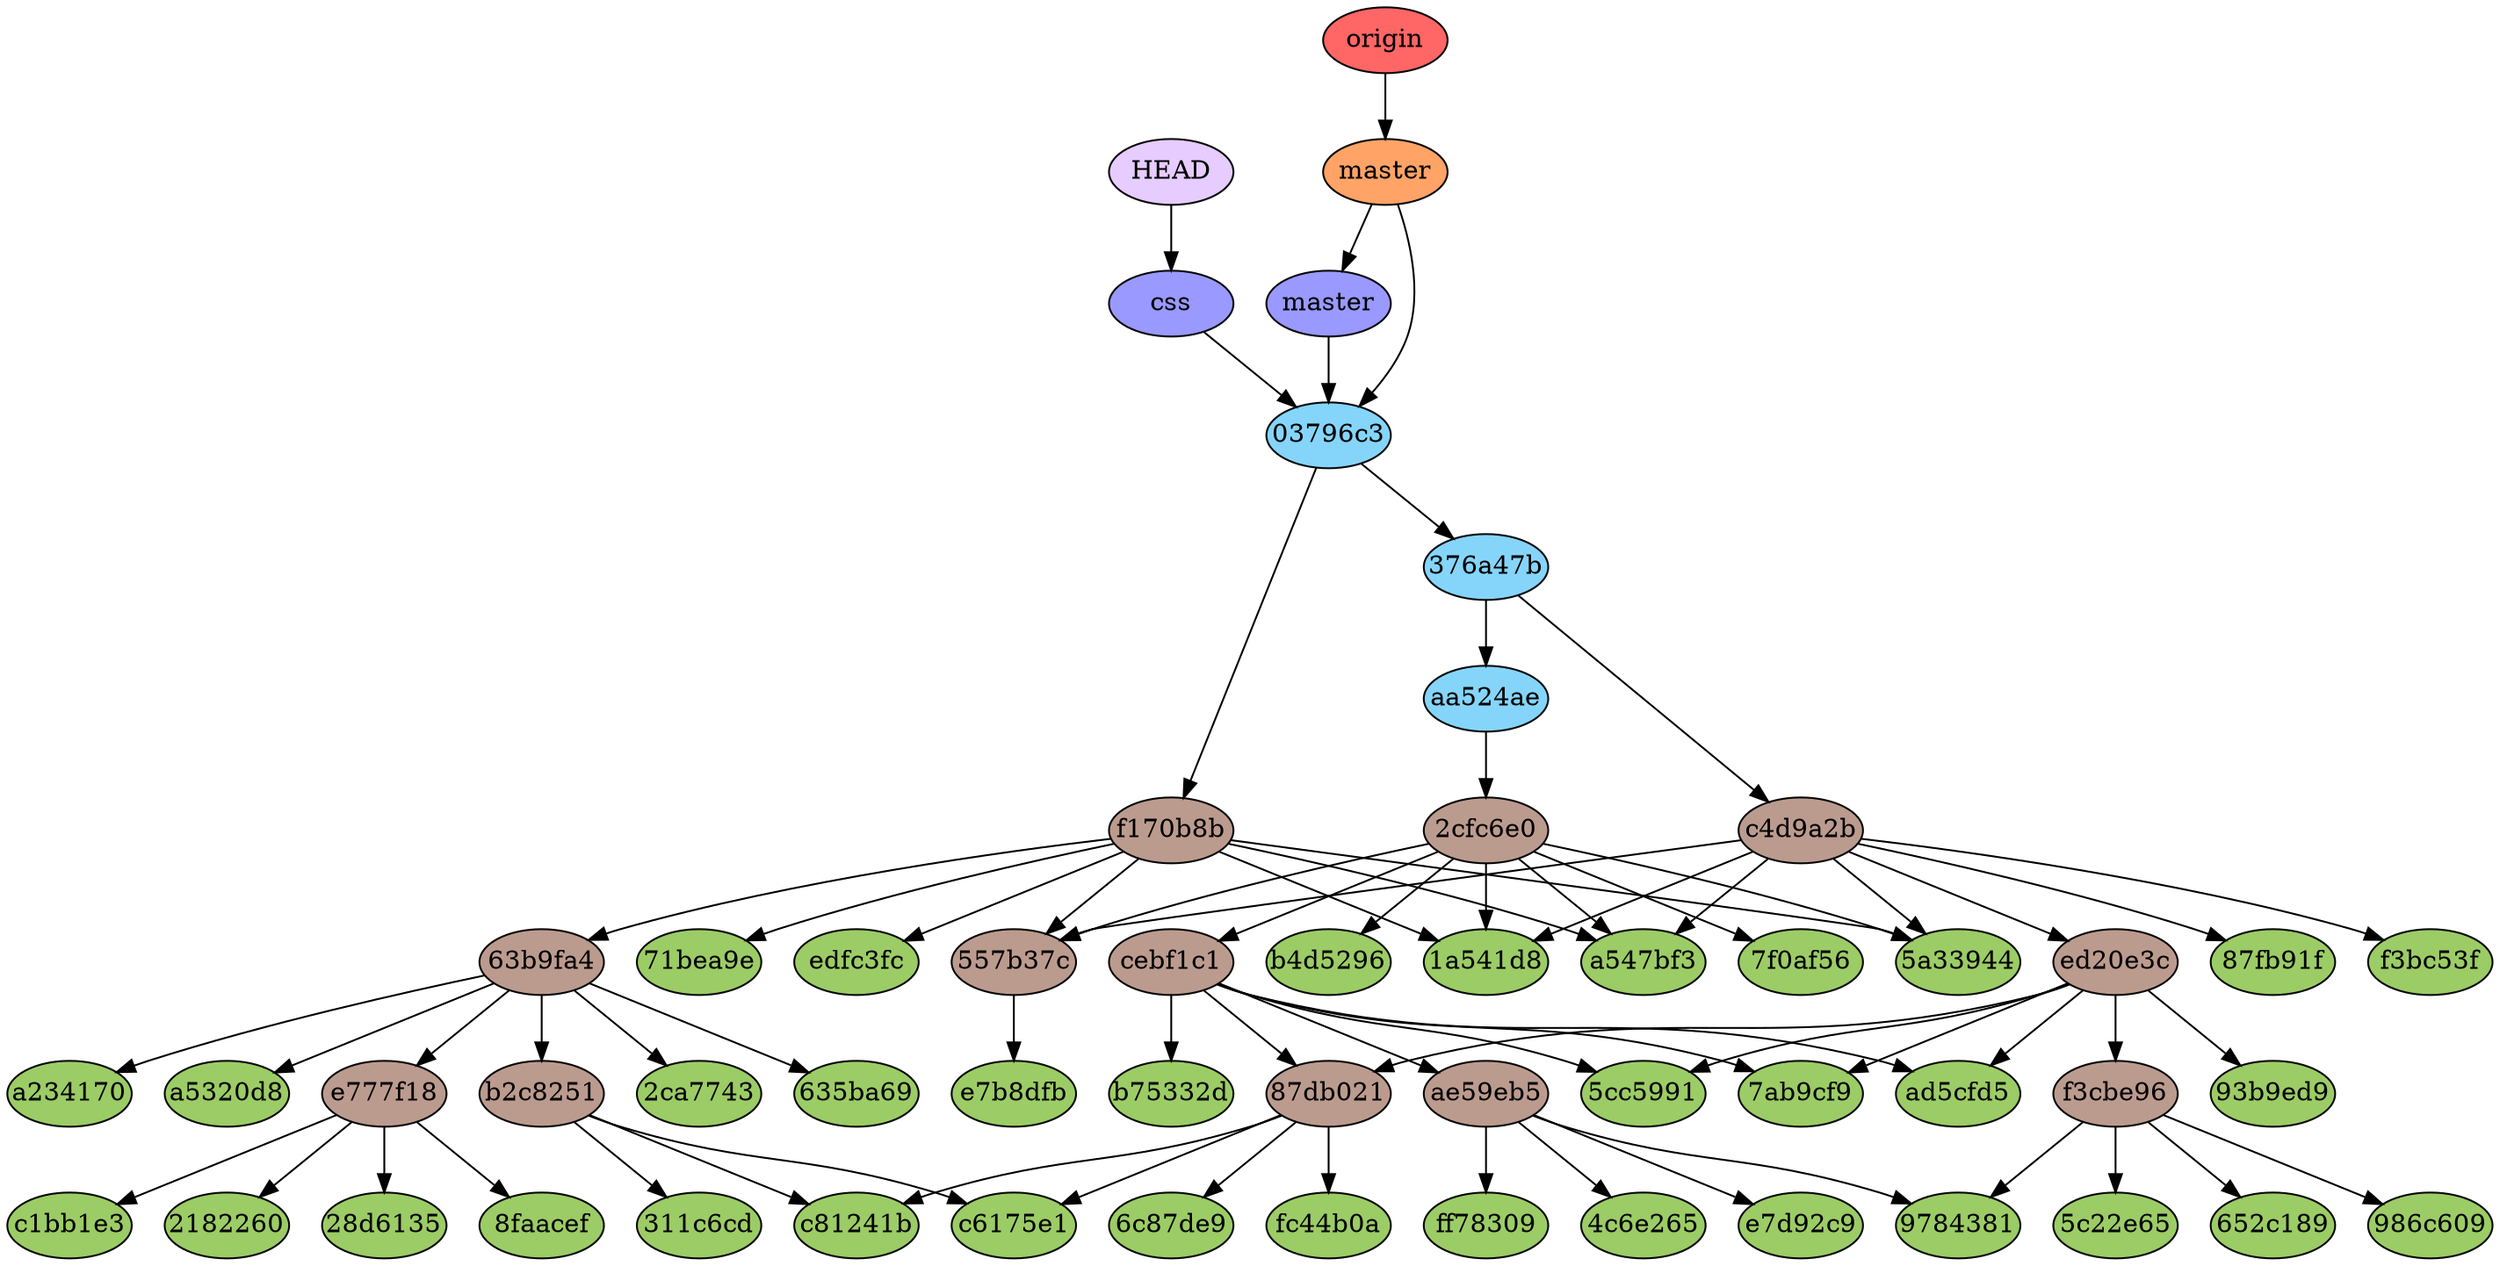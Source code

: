digraph auto {
	graph [bgcolor=transparent]
	node [fixedsize=true style=filled width=0.95]
	"1a541d875391fc8c789aa8008d94da3c71c3f25c" [label="1a541d8" fillcolor="#9ccc66"]
	"21822609aaec45f1cd5e0cae58508f18276edf7f" [label=2182260 fillcolor="#9ccc66"]
	"28d613597741be06e246d0f3ccc57e1be8689c07" [label="28d6135" fillcolor="#9ccc66"]
	"2ca7743d9e937b4a0426f9ca7a37521fb1353356" [label="2ca7743" fillcolor="#9ccc66"]
	"311c6cd78da3f862986d410a1bad4f5f574e7100" [label="311c6cd" fillcolor="#9ccc66"]
	"4c6e2655adb10b13b194888c38c00a4c250473bf" [label="4c6e265" fillcolor="#9ccc66"]
	"5a33944a9b41b59a9cf06ee4bb5586c77510f06b" [label="5a33944" fillcolor="#9ccc66"]
	"5c22e650a3e2857f520fec576647b894b2bc4ea8" [label="5c22e65" fillcolor="#9ccc66"]
	"5cc599199a209194402afe8d3ae5ca1e39bc427c" [label="5cc5991" fillcolor="#9ccc66"]
	"635ba69bb1a98456f90c6f0dda5318bcca6dc237" [label="635ba69" fillcolor="#9ccc66"]
	"652c189c2b3b69accaea73b792ff52686162c21b" [label="652c189" fillcolor="#9ccc66"]
	"6c87de9bb3358469122cc991d5cf578927246184" [label="6c87de9" fillcolor="#9ccc66"]
	"71bea9e67bf68468e717a652f09343e5feac6193" [label="71bea9e" fillcolor="#9ccc66"]
	"7ab9cf9ea3bf2440d06664ed158038ceb5a37014" [label="7ab9cf9" fillcolor="#9ccc66"]
	"7f0af56e8553b4c07716a8ad52e64091c329681c" [label="7f0af56" fillcolor="#9ccc66"]
	"87fb91f1cf0c6aeaa531aca4f6506ab0dc674500" [label="87fb91f" fillcolor="#9ccc66"]
	"8faacef611a1ed25b2e134eda9d02a25e4883acc" [label="8faacef" fillcolor="#9ccc66"]
	"93b9ed940bd04ae070413ae846156f4ad8db69c9" [label="93b9ed9" fillcolor="#9ccc66"]
	"9784381de9e867dcd30ff76b20edf4f16c34e0c6" [label=9784381 fillcolor="#9ccc66"]
	"986c60958fb9c9fa0fcfd72fde36149c438d9abb" [label="986c609" fillcolor="#9ccc66"]
	a2341702ec964d2255d794ef41b336383e921d08 [label=a234170 fillcolor="#9ccc66"]
	a5320d8bca75d6b84b2706bea553ea570614a827 [label=a5320d8 fillcolor="#9ccc66"]
	a547bf36d8d11a4f89c59c144f24795749086dd1 [label=a547bf3 fillcolor="#9ccc66"]
	ad5cfd5daf89b2ab3527b109adced04e907e3280 [label=ad5cfd5 fillcolor="#9ccc66"]
	b4d52966d4b298267c83d1f667e8e14ea187e11f [label=b4d5296 fillcolor="#9ccc66"]
	b75332d6604cc8b0b1f48b2245243f76dc6cca49 [label=b75332d fillcolor="#9ccc66"]
	c1bb1e3cbdf16008e4387c0e4ccbff7b221f07a3 [label=c1bb1e3 fillcolor="#9ccc66"]
	c6175e1cef1875082c013bcdb1a2d5f4bf995f60 [label=c6175e1 fillcolor="#9ccc66"]
	c81241b16463ee9fd3251b5a5dceb7189f14494d [label=c81241b fillcolor="#9ccc66"]
	e7b8dfb1b2a60bd50538bec9f876511b9cac21e3 [label=e7b8dfb fillcolor="#9ccc66"]
	e7d92c957ca77292c14dce6d31563ca621b6e181 [label=e7d92c9 fillcolor="#9ccc66"]
	edfc3fcd8390f0863689764dfb1455a463e2e888 [label=edfc3fc fillcolor="#9ccc66"]
	f3bc53ff03f7f8ff986a949039a034d820b61c03 [label=f3bc53f fillcolor="#9ccc66"]
	fc44b0a3796c0e0a64c3d858ca038bd4570465d9 [label=fc44b0a fillcolor="#9ccc66"]
	ff78309a64c750adc24cd35b241e2b73942e7541 [label=ff78309 fillcolor="#9ccc66"]
	"2cfc6e0a3efdbc1be16bb74a6c4f97a4ca6e87bf" [label="2cfc6e0" fillcolor="#bc9b8f"]
	"2cfc6e0a3efdbc1be16bb74a6c4f97a4ca6e87bf" -> a547bf36d8d11a4f89c59c144f24795749086dd1
	"2cfc6e0a3efdbc1be16bb74a6c4f97a4ca6e87bf" -> "1a541d875391fc8c789aa8008d94da3c71c3f25c"
	"2cfc6e0a3efdbc1be16bb74a6c4f97a4ca6e87bf" -> b4d52966d4b298267c83d1f667e8e14ea187e11f
	"2cfc6e0a3efdbc1be16bb74a6c4f97a4ca6e87bf" -> "7f0af56e8553b4c07716a8ad52e64091c329681c"
	"2cfc6e0a3efdbc1be16bb74a6c4f97a4ca6e87bf" -> "557b37c44d5cb352ff331f90e7fba0189cdfa65e"
	"2cfc6e0a3efdbc1be16bb74a6c4f97a4ca6e87bf" -> cebf1c1f4f7441ab5b34a059870325795c2cc2c8
	"2cfc6e0a3efdbc1be16bb74a6c4f97a4ca6e87bf" -> "5a33944a9b41b59a9cf06ee4bb5586c77510f06b"
	"557b37c44d5cb352ff331f90e7fba0189cdfa65e" [label="557b37c" fillcolor="#bc9b8f"]
	"557b37c44d5cb352ff331f90e7fba0189cdfa65e" -> e7b8dfb1b2a60bd50538bec9f876511b9cac21e3
	"63b9fa41a1dd1cdb152a2011612b00ce8969fd8b" [label="63b9fa4" fillcolor="#bc9b8f"]
	"63b9fa41a1dd1cdb152a2011612b00ce8969fd8b" -> "2ca7743d9e937b4a0426f9ca7a37521fb1353356"
	"63b9fa41a1dd1cdb152a2011612b00ce8969fd8b" -> a5320d8bca75d6b84b2706bea553ea570614a827
	"63b9fa41a1dd1cdb152a2011612b00ce8969fd8b" -> b2c8251145293929e956c87e015651bd5f1f608f
	"63b9fa41a1dd1cdb152a2011612b00ce8969fd8b" -> e777f18a7ce1baeb21fb446382cb6867d7c69e80
	"63b9fa41a1dd1cdb152a2011612b00ce8969fd8b" -> a2341702ec964d2255d794ef41b336383e921d08
	"63b9fa41a1dd1cdb152a2011612b00ce8969fd8b" -> "635ba69bb1a98456f90c6f0dda5318bcca6dc237"
	"87db021328500c22433013ec6e3ef46ba07ec31a" [label="87db021" fillcolor="#bc9b8f"]
	"87db021328500c22433013ec6e3ef46ba07ec31a" -> c6175e1cef1875082c013bcdb1a2d5f4bf995f60
	"87db021328500c22433013ec6e3ef46ba07ec31a" -> c81241b16463ee9fd3251b5a5dceb7189f14494d
	"87db021328500c22433013ec6e3ef46ba07ec31a" -> fc44b0a3796c0e0a64c3d858ca038bd4570465d9
	"87db021328500c22433013ec6e3ef46ba07ec31a" -> "6c87de9bb3358469122cc991d5cf578927246184"
	ae59eb5eb25b94da9734e36f4c0720d6b30e7ee9 [label=ae59eb5 fillcolor="#bc9b8f"]
	ae59eb5eb25b94da9734e36f4c0720d6b30e7ee9 -> e7d92c957ca77292c14dce6d31563ca621b6e181
	ae59eb5eb25b94da9734e36f4c0720d6b30e7ee9 -> "4c6e2655adb10b13b194888c38c00a4c250473bf"
	ae59eb5eb25b94da9734e36f4c0720d6b30e7ee9 -> "9784381de9e867dcd30ff76b20edf4f16c34e0c6"
	ae59eb5eb25b94da9734e36f4c0720d6b30e7ee9 -> ff78309a64c750adc24cd35b241e2b73942e7541
	b2c8251145293929e956c87e015651bd5f1f608f [label=b2c8251 fillcolor="#bc9b8f"]
	b2c8251145293929e956c87e015651bd5f1f608f -> c6175e1cef1875082c013bcdb1a2d5f4bf995f60
	b2c8251145293929e956c87e015651bd5f1f608f -> c81241b16463ee9fd3251b5a5dceb7189f14494d
	b2c8251145293929e956c87e015651bd5f1f608f -> "311c6cd78da3f862986d410a1bad4f5f574e7100"
	c4d9a2b3e134f93f851c3a2b803f3cc7ace993b9 [label=c4d9a2b fillcolor="#bc9b8f"]
	c4d9a2b3e134f93f851c3a2b803f3cc7ace993b9 -> a547bf36d8d11a4f89c59c144f24795749086dd1
	c4d9a2b3e134f93f851c3a2b803f3cc7ace993b9 -> "1a541d875391fc8c789aa8008d94da3c71c3f25c"
	c4d9a2b3e134f93f851c3a2b803f3cc7ace993b9 -> f3bc53ff03f7f8ff986a949039a034d820b61c03
	c4d9a2b3e134f93f851c3a2b803f3cc7ace993b9 -> "87fb91f1cf0c6aeaa531aca4f6506ab0dc674500"
	c4d9a2b3e134f93f851c3a2b803f3cc7ace993b9 -> "557b37c44d5cb352ff331f90e7fba0189cdfa65e"
	c4d9a2b3e134f93f851c3a2b803f3cc7ace993b9 -> ed20e3cfe21d6f32a89ac8715972c27599ee2f5d
	c4d9a2b3e134f93f851c3a2b803f3cc7ace993b9 -> "5a33944a9b41b59a9cf06ee4bb5586c77510f06b"
	cebf1c1f4f7441ab5b34a059870325795c2cc2c8 [label=cebf1c1 fillcolor="#bc9b8f"]
	cebf1c1f4f7441ab5b34a059870325795c2cc2c8 -> ad5cfd5daf89b2ab3527b109adced04e907e3280
	cebf1c1f4f7441ab5b34a059870325795c2cc2c8 -> b75332d6604cc8b0b1f48b2245243f76dc6cca49
	cebf1c1f4f7441ab5b34a059870325795c2cc2c8 -> "87db021328500c22433013ec6e3ef46ba07ec31a"
	cebf1c1f4f7441ab5b34a059870325795c2cc2c8 -> ae59eb5eb25b94da9734e36f4c0720d6b30e7ee9
	cebf1c1f4f7441ab5b34a059870325795c2cc2c8 -> "7ab9cf9ea3bf2440d06664ed158038ceb5a37014"
	cebf1c1f4f7441ab5b34a059870325795c2cc2c8 -> "5cc599199a209194402afe8d3ae5ca1e39bc427c"
	e777f18a7ce1baeb21fb446382cb6867d7c69e80 [label=e777f18 fillcolor="#bc9b8f"]
	e777f18a7ce1baeb21fb446382cb6867d7c69e80 -> "8faacef611a1ed25b2e134eda9d02a25e4883acc"
	e777f18a7ce1baeb21fb446382cb6867d7c69e80 -> c1bb1e3cbdf16008e4387c0e4ccbff7b221f07a3
	e777f18a7ce1baeb21fb446382cb6867d7c69e80 -> "28d613597741be06e246d0f3ccc57e1be8689c07"
	e777f18a7ce1baeb21fb446382cb6867d7c69e80 -> "21822609aaec45f1cd5e0cae58508f18276edf7f"
	ed20e3cfe21d6f32a89ac8715972c27599ee2f5d [label=ed20e3c fillcolor="#bc9b8f"]
	ed20e3cfe21d6f32a89ac8715972c27599ee2f5d -> ad5cfd5daf89b2ab3527b109adced04e907e3280
	ed20e3cfe21d6f32a89ac8715972c27599ee2f5d -> "93b9ed940bd04ae070413ae846156f4ad8db69c9"
	ed20e3cfe21d6f32a89ac8715972c27599ee2f5d -> "87db021328500c22433013ec6e3ef46ba07ec31a"
	ed20e3cfe21d6f32a89ac8715972c27599ee2f5d -> f3cbe96f09757e5c40f8afa969dc6166cdeeaa60
	ed20e3cfe21d6f32a89ac8715972c27599ee2f5d -> "7ab9cf9ea3bf2440d06664ed158038ceb5a37014"
	ed20e3cfe21d6f32a89ac8715972c27599ee2f5d -> "5cc599199a209194402afe8d3ae5ca1e39bc427c"
	f170b8bbe7c87459639eb46ce17d16e528624951 [label=f170b8b fillcolor="#bc9b8f"]
	f170b8bbe7c87459639eb46ce17d16e528624951 -> a547bf36d8d11a4f89c59c144f24795749086dd1
	f170b8bbe7c87459639eb46ce17d16e528624951 -> "1a541d875391fc8c789aa8008d94da3c71c3f25c"
	f170b8bbe7c87459639eb46ce17d16e528624951 -> edfc3fcd8390f0863689764dfb1455a463e2e888
	f170b8bbe7c87459639eb46ce17d16e528624951 -> "71bea9e67bf68468e717a652f09343e5feac6193"
	f170b8bbe7c87459639eb46ce17d16e528624951 -> "557b37c44d5cb352ff331f90e7fba0189cdfa65e"
	f170b8bbe7c87459639eb46ce17d16e528624951 -> "63b9fa41a1dd1cdb152a2011612b00ce8969fd8b"
	f170b8bbe7c87459639eb46ce17d16e528624951 -> "5a33944a9b41b59a9cf06ee4bb5586c77510f06b"
	f3cbe96f09757e5c40f8afa969dc6166cdeeaa60 [label=f3cbe96 fillcolor="#bc9b8f"]
	f3cbe96f09757e5c40f8afa969dc6166cdeeaa60 -> "5c22e650a3e2857f520fec576647b894b2bc4ea8"
	f3cbe96f09757e5c40f8afa969dc6166cdeeaa60 -> "986c60958fb9c9fa0fcfd72fde36149c438d9abb"
	f3cbe96f09757e5c40f8afa969dc6166cdeeaa60 -> "9784381de9e867dcd30ff76b20edf4f16c34e0c6"
	f3cbe96f09757e5c40f8afa969dc6166cdeeaa60 -> "652c189c2b3b69accaea73b792ff52686162c21b"
	"03796c33b3007408f24f5c89d7d7d00e5d869c70" [label="03796c3" fillcolor="#85d5fa"]
	"03796c33b3007408f24f5c89d7d7d00e5d869c70" -> f170b8bbe7c87459639eb46ce17d16e528624951
	"03796c33b3007408f24f5c89d7d7d00e5d869c70" -> "376a47bb7990886c79c7064720939c07bf896465"
	"376a47bb7990886c79c7064720939c07bf896465" [label="376a47b" fillcolor="#85d5fa"]
	"376a47bb7990886c79c7064720939c07bf896465" -> c4d9a2b3e134f93f851c3a2b803f3cc7ace993b9
	"376a47bb7990886c79c7064720939c07bf896465" -> aa524aeeb4814cfa739c611441a9afe8b64430bc
	aa524aeeb4814cfa739c611441a9afe8b64430bc [label=aa524ae fillcolor="#85d5fa"]
	aa524aeeb4814cfa739c611441a9afe8b64430bc -> "2cfc6e0a3efdbc1be16bb74a6c4f97a4ca6e87bf"
	css [label=css fillcolor="#9999ff"]
	css -> "03796c33b3007408f24f5c89d7d7d00e5d869c70"
	master [label=master fillcolor="#9999ff"]
	master -> "03796c33b3007408f24f5c89d7d7d00e5d869c70"
	HEAD [label=HEAD fillcolor="#e6ccff"]
	HEAD -> css
	"origin/master" [label=master fillcolor="#ffa366"]
	"origin/master" -> "03796c33b3007408f24f5c89d7d7d00e5d869c70"
	origin [label=origin fillcolor="#ff6666"]
	origin -> "origin/master"
	"origin/master" -> master
}
